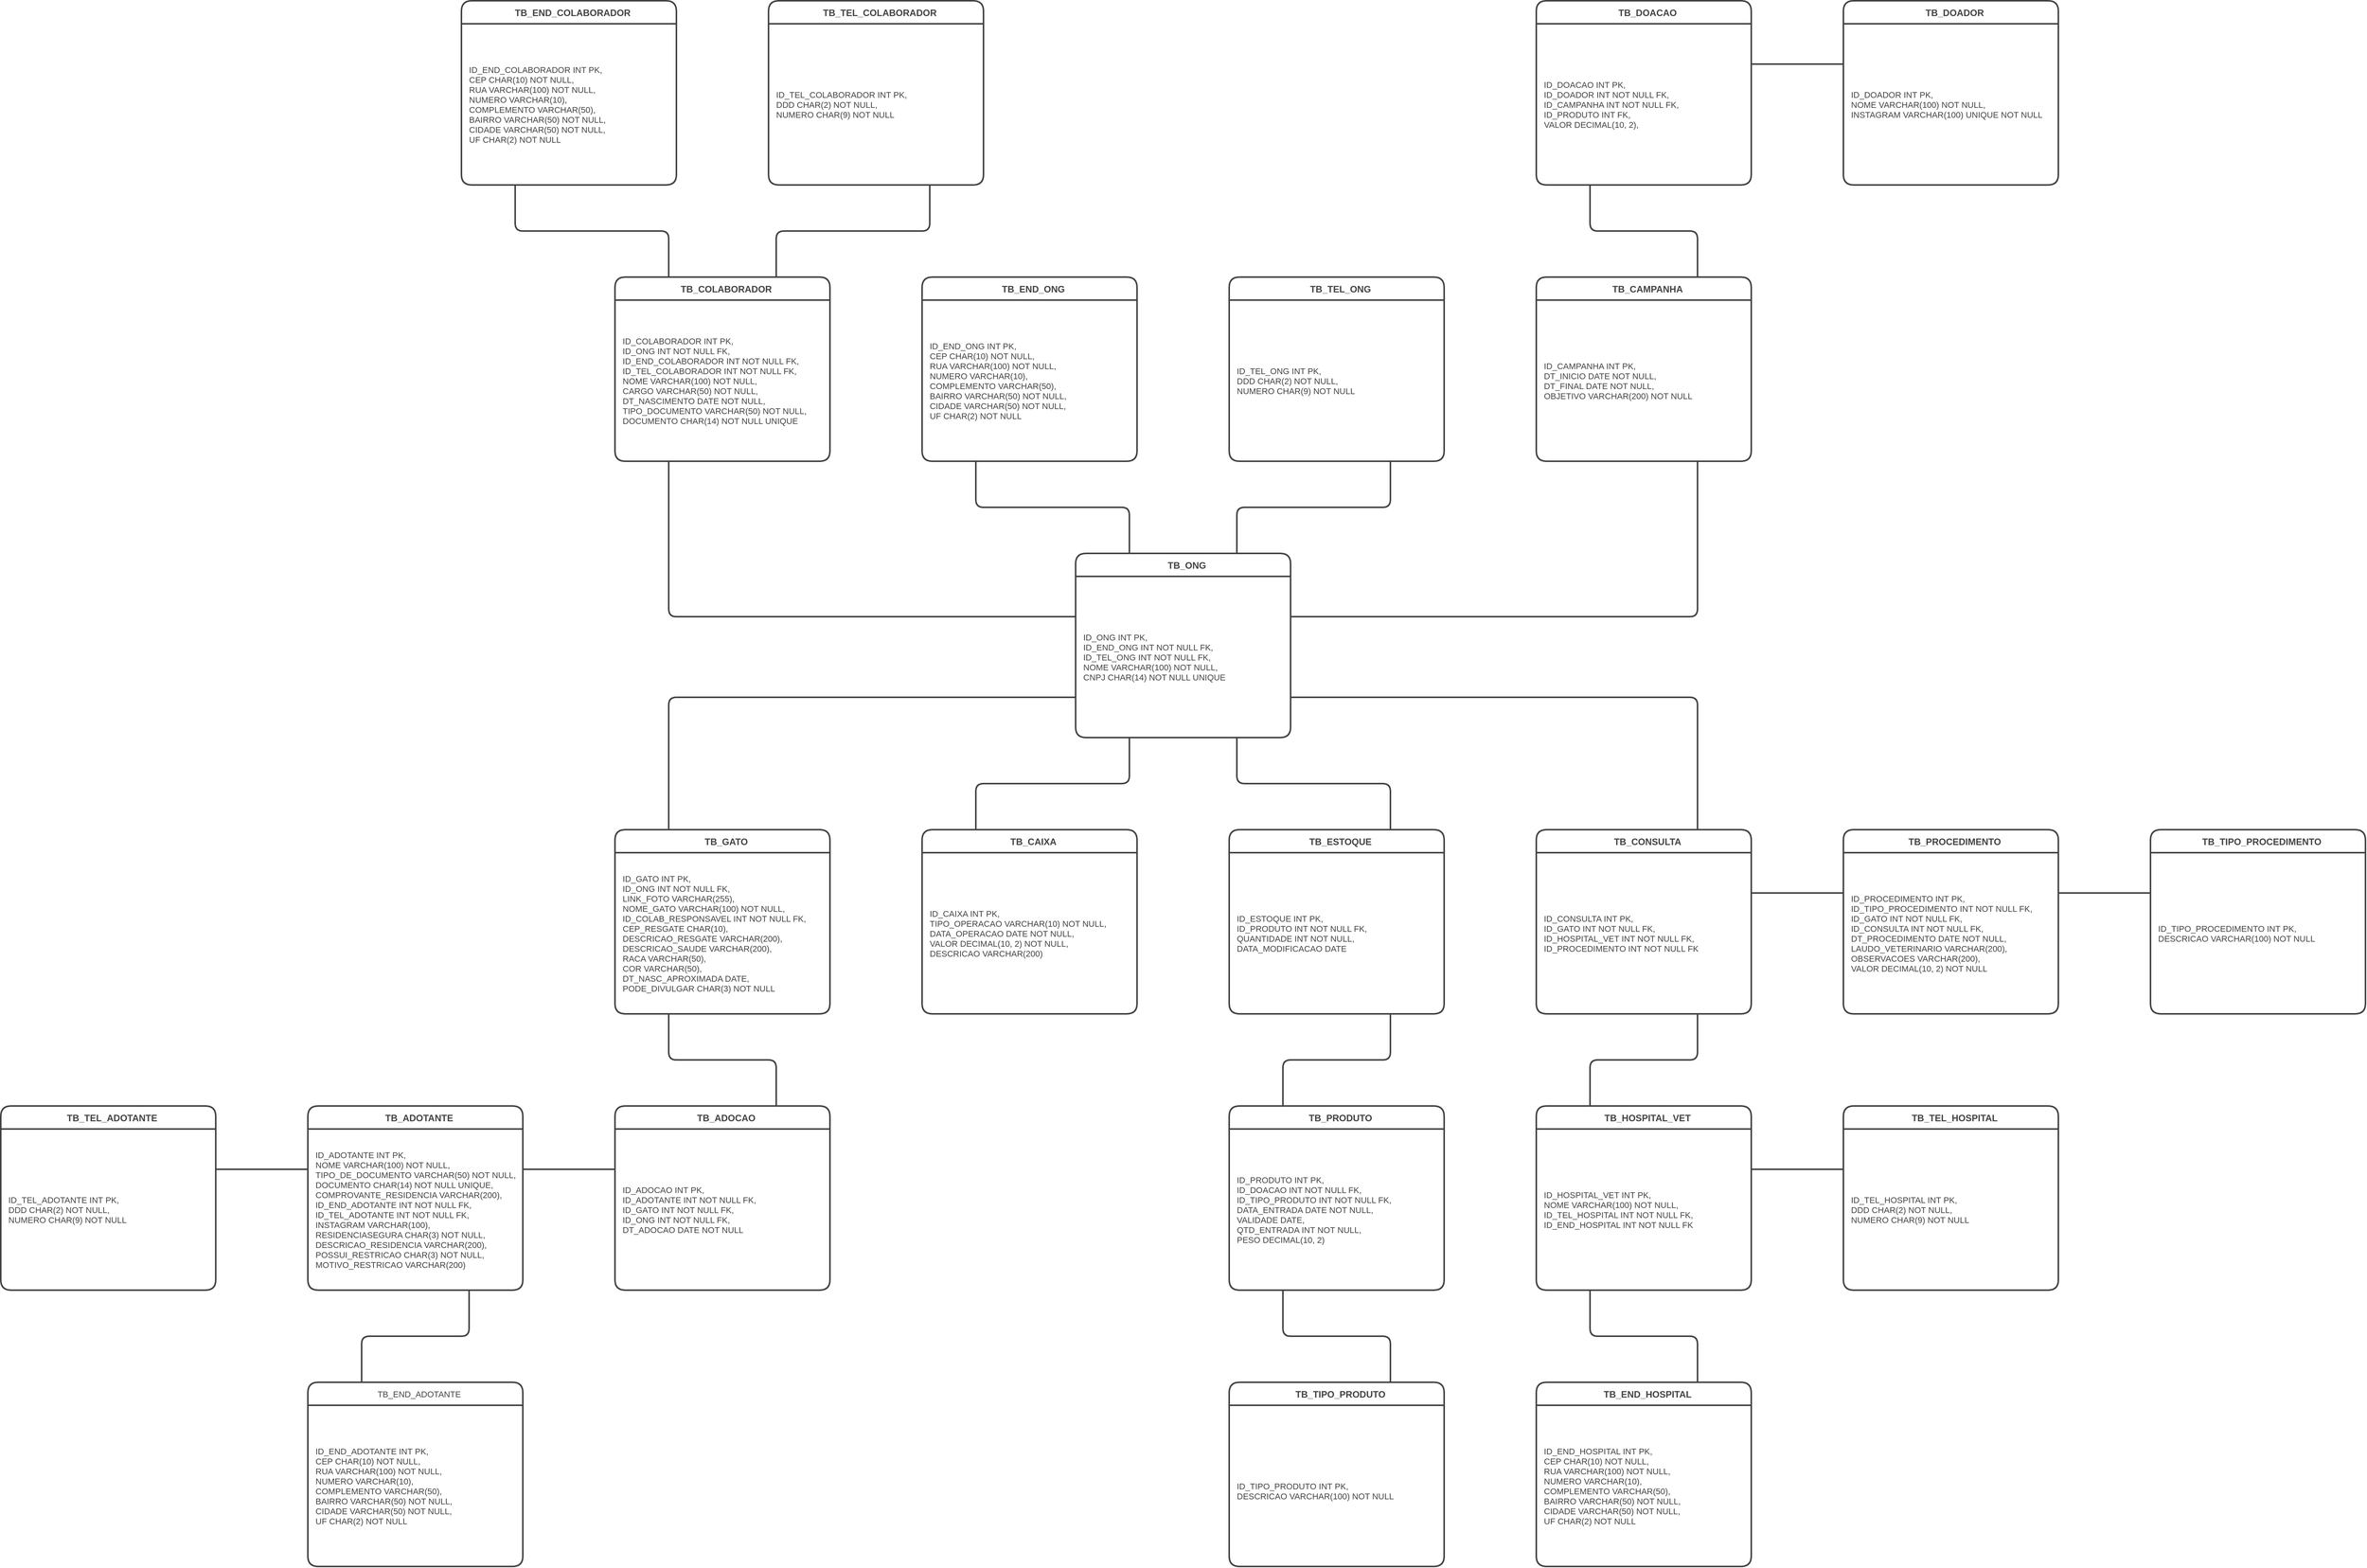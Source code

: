 <mxfile>
    <diagram id="YHvSOUFx3NSuWDXsWDk8" name="Página-1">
        <mxGraphModel dx="4840" dy="2974" grid="1" gridSize="10" guides="1" tooltips="1" connect="1" arrows="1" fold="1" page="1" pageScale="1" pageWidth="1600" pageHeight="900" background="#ffffff" math="0" shadow="0">
            <root>
                <mxCell id="0"/>
                <mxCell id="1" parent="0"/>
                <mxCell id="17" style="edgeStyle=orthogonalEdgeStyle;rounded=1;html=1;exitX=0.75;exitY=0;exitDx=0;exitDy=0;entryX=0.75;entryY=1;entryDx=0;entryDy=0;strokeColor=#424242;strokeWidth=2;fontColor=#424242;endArrow=none;endFill=0;spacing=0;spacingLeft=10;fontSize=11;" parent="1" source="2" target="9" edge="1">
                    <mxGeometry relative="1" as="geometry"/>
                </mxCell>
                <mxCell id="2" value="TB_ONG" style="swimlane;childLayout=stackLayout;horizontal=1;startSize=30;horizontalStack=0;rounded=1;fontSize=12;fontStyle=1;strokeWidth=2;resizeParent=0;resizeLast=1;shadow=0;dashed=0;align=center;fillColor=#FFFFFF;fontColor=#424242;strokeColor=#424242;glass=0;swimlaneLine=1;spacing=0;spacingLeft=10;" parent="1" vertex="1">
                    <mxGeometry x="520" y="400" width="280" height="240" as="geometry"/>
                </mxCell>
                <mxCell id="3" value="ID_ONG INT PK,&#10;  ID_END_ONG INT NOT NULL FK,&#10;  ID_TEL_ONG INT NOT NULL FK,&#10;  NOME VARCHAR(100) NOT NULL,&#10;  CNPJ CHAR(14) NOT NULL UNIQUE" style="align=left;strokeColor=none;fillColor=none;spacingLeft=10;fontSize=11;verticalAlign=middle;resizable=0;rotatable=0;part=1;fontColor=#424242;spacing=0;spacingTop=20;spacingBottom=20;spacingRight=20;" parent="2" vertex="1">
                    <mxGeometry y="30" width="280" height="210" as="geometry"/>
                </mxCell>
                <mxCell id="6" value="TB_END_ONG" style="swimlane;childLayout=stackLayout;horizontal=1;startSize=30;horizontalStack=0;rounded=1;fontSize=12;fontStyle=1;strokeWidth=2;resizeParent=0;resizeLast=1;shadow=0;dashed=0;align=center;fillColor=#FFFFFF;fontColor=#424242;strokeColor=#424242;glass=0;swimlaneLine=1;spacing=0;spacingLeft=10;" parent="1" vertex="1">
                    <mxGeometry x="320" y="40" width="280" height="240" as="geometry"/>
                </mxCell>
                <mxCell id="7" value="  ID_END_ONG INT PK,&#10;  CEP CHAR(10) NOT NULL,&#10;  RUA VARCHAR(100) NOT NULL,&#10;  NUMERO VARCHAR(10),&#10;  COMPLEMENTO VARCHAR(50),&#10;  BAIRRO VARCHAR(50) NOT NULL,&#10;  CIDADE VARCHAR(50) NOT NULL,&#10;  UF CHAR(2) NOT NULL" style="align=left;strokeColor=none;fillColor=none;spacingLeft=10;fontSize=11;verticalAlign=middle;resizable=0;rotatable=0;part=1;fontColor=#424242;spacing=0;spacingTop=20;spacingBottom=20;spacingRight=20;" parent="6" vertex="1">
                    <mxGeometry y="30" width="280" height="210" as="geometry"/>
                </mxCell>
                <mxCell id="8" value="TB_TEL_ONG" style="swimlane;childLayout=stackLayout;horizontal=1;startSize=30;horizontalStack=0;rounded=1;fontSize=12;fontStyle=1;strokeWidth=2;resizeParent=0;resizeLast=1;shadow=0;dashed=0;align=center;fillColor=#FFFFFF;fontColor=#424242;strokeColor=#424242;glass=0;swimlaneLine=1;verticalAlign=middle;spacing=0;spacingLeft=10;" parent="1" vertex="1">
                    <mxGeometry x="720" y="40" width="280" height="240" as="geometry"/>
                </mxCell>
                <mxCell id="9" value="ID_TEL_ONG INT PK,&#10;  DDD CHAR(2) NOT NULL,&#10;  NUMERO CHAR(9) NOT NULL" style="align=left;strokeColor=none;fillColor=none;spacingLeft=10;fontSize=11;verticalAlign=middle;resizable=0;rotatable=0;part=1;fontColor=#424242;spacing=0;spacingTop=20;spacingBottom=20;spacingRight=20;" parent="8" vertex="1">
                    <mxGeometry y="30" width="280" height="210" as="geometry"/>
                </mxCell>
                <mxCell id="25" style="edgeStyle=orthogonalEdgeStyle;rounded=1;html=1;exitX=0.75;exitY=0;exitDx=0;exitDy=0;entryX=0.75;entryY=1;entryDx=0;entryDy=0;strokeColor=#424242;strokeWidth=2;fontColor=#424242;endArrow=none;endFill=0;spacing=0;spacingLeft=10;fontSize=11;" parent="1" source="10" target="13" edge="1">
                    <mxGeometry relative="1" as="geometry"/>
                </mxCell>
                <mxCell id="10" value="TB_COLABORADOR" style="swimlane;childLayout=stackLayout;horizontal=1;startSize=30;horizontalStack=0;rounded=1;fontSize=12;fontStyle=1;strokeWidth=2;resizeParent=0;resizeLast=1;shadow=0;dashed=0;align=center;fillColor=#FFFFFF;fontColor=#424242;strokeColor=#424242;glass=0;swimlaneLine=1;spacing=0;spacingLeft=10;" parent="1" vertex="1">
                    <mxGeometry x="-80" y="40" width="280" height="240" as="geometry"/>
                </mxCell>
                <mxCell id="11" value="ID_COLABORADOR INT PK,&#10;  ID_ONG INT NOT NULL FK,&#10;  ID_END_COLABORADOR INT NOT NULL FK,&#10;  ID_TEL_COLABORADOR INT NOT NULL FK,&#10;  NOME VARCHAR(100) NOT NULL,&#10;  CARGO VARCHAR(50) NOT NULL,&#10;  DT_NASCIMENTO DATE NOT NULL,&#10;  TIPO_DOCUMENTO VARCHAR(50) NOT NULL,&#10;  DOCUMENTO CHAR(14) NOT NULL UNIQUE" style="align=left;strokeColor=none;fillColor=none;spacingLeft=10;fontSize=11;verticalAlign=middle;resizable=0;rotatable=0;part=1;fontColor=#424242;spacing=0;spacingTop=20;spacingBottom=20;spacingRight=20;" parent="10" vertex="1">
                    <mxGeometry y="30" width="280" height="210" as="geometry"/>
                </mxCell>
                <mxCell id="12" value="TB_TEL_COLABORADOR" style="swimlane;childLayout=stackLayout;horizontal=1;startSize=30;horizontalStack=0;rounded=1;fontSize=12;fontStyle=1;strokeWidth=2;resizeParent=0;resizeLast=1;shadow=0;dashed=0;align=center;fillColor=#FFFFFF;fontColor=#424242;strokeColor=#424242;glass=0;swimlaneLine=1;verticalAlign=middle;spacing=0;spacingLeft=10;" parent="1" vertex="1">
                    <mxGeometry x="120" y="-320" width="280" height="240" as="geometry"/>
                </mxCell>
                <mxCell id="13" value="ID_TEL_COLABORADOR INT PK,&#10;  DDD CHAR(2) NOT NULL,&#10;  NUMERO CHAR(9) NOT NULL" style="align=left;strokeColor=none;fillColor=none;spacingLeft=10;fontSize=11;verticalAlign=middle;resizable=0;rotatable=0;part=1;fontColor=#424242;spacing=0;spacingTop=20;spacingBottom=20;spacingRight=20;" parent="12" vertex="1">
                    <mxGeometry y="30" width="280" height="210" as="geometry"/>
                </mxCell>
                <mxCell id="14" value="TB_END_COLABORADOR" style="swimlane;childLayout=stackLayout;horizontal=1;startSize=30;horizontalStack=0;rounded=1;fontSize=12;fontStyle=1;strokeWidth=2;resizeParent=0;resizeLast=1;shadow=0;dashed=0;align=center;fillColor=#FFFFFF;fontColor=#424242;strokeColor=#424242;glass=0;swimlaneLine=1;spacing=0;spacingLeft=10;" parent="1" vertex="1">
                    <mxGeometry x="-280" y="-320" width="280" height="240" as="geometry"/>
                </mxCell>
                <mxCell id="15" value="ID_END_COLABORADOR INT PK,&#10;CEP CHAR(10) NOT NULL,&#10;RUA VARCHAR(100) NOT NULL,&#10;NUMERO VARCHAR(10),&#10;COMPLEMENTO VARCHAR(50),&#10;BAIRRO VARCHAR(50) NOT NULL,&#10;CIDADE VARCHAR(50) NOT NULL,&#10;UF CHAR(2) NOT NULL" style="align=left;strokeColor=none;fillColor=none;spacingLeft=10;fontSize=11;verticalAlign=middle;resizable=0;rotatable=0;part=1;fontColor=#424242;spacing=0;spacingTop=20;spacingBottom=20;spacingRight=20;" parent="14" vertex="1">
                    <mxGeometry y="30" width="280" height="210" as="geometry"/>
                </mxCell>
                <mxCell id="16" style="edgeStyle=orthogonalEdgeStyle;html=1;fontColor=#424242;rounded=1;endArrow=none;endFill=0;strokeColor=#424242;strokeWidth=2;entryX=0.25;entryY=0;entryDx=0;entryDy=0;exitX=0.25;exitY=1;exitDx=0;exitDy=0;spacing=0;spacingLeft=10;fontSize=11;" parent="1" source="7" target="2" edge="1">
                    <mxGeometry relative="1" as="geometry">
                        <mxPoint x="630" y="330" as="targetPoint"/>
                    </mxGeometry>
                </mxCell>
                <mxCell id="19" style="edgeStyle=orthogonalEdgeStyle;rounded=1;html=1;entryX=0;entryY=0.25;entryDx=0;entryDy=0;strokeColor=#424242;strokeWidth=2;fontColor=#424242;endArrow=none;endFill=0;exitX=0.25;exitY=1;exitDx=0;exitDy=0;spacing=0;spacingLeft=10;fontSize=11;" parent="1" source="11" target="3" edge="1">
                    <mxGeometry relative="1" as="geometry">
                        <mxPoint x="30" y="320" as="sourcePoint"/>
                    </mxGeometry>
                </mxCell>
                <mxCell id="30" style="edgeStyle=orthogonalEdgeStyle;rounded=1;html=1;exitX=0.75;exitY=0;exitDx=0;exitDy=0;entryX=0.25;entryY=1;entryDx=0;entryDy=0;strokeColor=#424242;strokeWidth=2;fontColor=#424242;endArrow=none;endFill=0;spacing=0;spacingLeft=10;fontSize=11;" parent="1" source="20" target="27" edge="1">
                    <mxGeometry relative="1" as="geometry"/>
                </mxCell>
                <mxCell id="20" value="TB_CAMPANHA" style="swimlane;childLayout=stackLayout;horizontal=1;startSize=30;horizontalStack=0;rounded=1;fontSize=12;fontStyle=1;strokeWidth=2;resizeParent=0;resizeLast=1;shadow=0;dashed=0;align=center;fillColor=#FFFFFF;fontColor=#424242;strokeColor=#424242;glass=0;swimlaneLine=1;spacing=0;spacingLeft=10;" parent="1" vertex="1">
                    <mxGeometry x="1120" y="40" width="280" height="240" as="geometry"/>
                </mxCell>
                <mxCell id="21" value="ID_CAMPANHA INT PK,&#10;  DT_INICIO DATE NOT NULL,&#10;  DT_FINAL DATE NOT NULL,&#10;  OBJETIVO VARCHAR(200) NOT NULL" style="align=left;strokeColor=none;fillColor=none;spacingLeft=10;fontSize=11;verticalAlign=middle;resizable=0;rotatable=0;part=1;fontColor=#424242;spacing=0;spacingTop=20;spacingBottom=20;spacingRight=20;" parent="20" vertex="1">
                    <mxGeometry y="30" width="280" height="210" as="geometry"/>
                </mxCell>
                <mxCell id="22" style="edgeStyle=orthogonalEdgeStyle;rounded=1;html=1;strokeColor=#424242;strokeWidth=2;fontColor=#424242;endArrow=none;endFill=0;exitX=1;exitY=0.25;exitDx=0;exitDy=0;entryX=0.75;entryY=1;entryDx=0;entryDy=0;spacing=0;spacingLeft=10;fontSize=11;" parent="1" source="3" target="21" edge="1">
                    <mxGeometry relative="1" as="geometry">
                        <mxPoint x="1060" y="320" as="targetPoint"/>
                    </mxGeometry>
                </mxCell>
                <mxCell id="24" style="edgeStyle=orthogonalEdgeStyle;rounded=1;html=1;exitX=0.25;exitY=1;exitDx=0;exitDy=0;entryX=0.25;entryY=0;entryDx=0;entryDy=0;strokeColor=#424242;strokeWidth=2;fontColor=#424242;endArrow=none;endFill=0;spacing=0;spacingLeft=10;fontSize=11;" parent="1" source="15" target="10" edge="1">
                    <mxGeometry relative="1" as="geometry"/>
                </mxCell>
                <mxCell id="26" value="TB_DOACAO" style="swimlane;childLayout=stackLayout;horizontal=1;startSize=30;horizontalStack=0;rounded=1;fontSize=12;fontStyle=1;strokeWidth=2;resizeParent=0;resizeLast=1;shadow=0;dashed=0;align=center;fillColor=#FFFFFF;fontColor=#424242;strokeColor=#424242;glass=0;swimlaneLine=1;spacing=0;spacingLeft=10;" parent="1" vertex="1">
                    <mxGeometry x="1120" y="-320" width="280" height="240" as="geometry"/>
                </mxCell>
                <mxCell id="27" value="ID_DOACAO INT PK,&#10;  ID_DOADOR INT NOT NULL FK,&#10;  ID_CAMPANHA INT NOT NULL FK,&#10;  ID_PRODUTO INT FK,&#10;  VALOR DECIMAL(10, 2)," style="align=left;strokeColor=none;fillColor=none;spacingLeft=10;fontSize=11;verticalAlign=middle;resizable=0;rotatable=0;part=1;fontColor=#424242;spacing=0;spacingTop=20;spacingBottom=20;spacingRight=20;" parent="26" vertex="1">
                    <mxGeometry y="30" width="280" height="210" as="geometry"/>
                </mxCell>
                <mxCell id="28" value="TB_DOADOR" style="swimlane;childLayout=stackLayout;horizontal=1;startSize=30;horizontalStack=0;rounded=1;fontSize=12;fontStyle=1;strokeWidth=2;resizeParent=0;resizeLast=1;shadow=0;dashed=0;align=center;fillColor=#FFFFFF;fontColor=#424242;strokeColor=#424242;glass=0;swimlaneLine=1;spacing=0;spacingLeft=10;" parent="1" vertex="1">
                    <mxGeometry x="1520" y="-320" width="280" height="240" as="geometry"/>
                </mxCell>
                <mxCell id="29" value="ID_DOADOR INT PK,&#10;  NOME VARCHAR(100) NOT NULL,&#10;  INSTAGRAM VARCHAR(100) UNIQUE NOT NULL" style="align=left;strokeColor=none;fillColor=none;spacingLeft=10;fontSize=11;verticalAlign=middle;resizable=0;rotatable=0;part=1;fontColor=#424242;spacing=0;spacingTop=20;spacingBottom=20;spacingRight=20;" parent="28" vertex="1">
                    <mxGeometry y="30" width="280" height="210" as="geometry"/>
                </mxCell>
                <mxCell id="31" style="edgeStyle=orthogonalEdgeStyle;rounded=1;html=1;exitX=1;exitY=0.25;exitDx=0;exitDy=0;entryX=0;entryY=0.25;entryDx=0;entryDy=0;strokeColor=#424242;strokeWidth=2;fontColor=#424242;endArrow=none;endFill=0;spacing=0;spacingLeft=10;fontSize=11;" parent="1" source="27" target="29" edge="1">
                    <mxGeometry relative="1" as="geometry"/>
                </mxCell>
                <mxCell id="32" value="TB_CONSULTA" style="swimlane;childLayout=stackLayout;horizontal=1;startSize=30;horizontalStack=0;rounded=1;fontSize=12;fontStyle=1;strokeWidth=2;resizeParent=0;resizeLast=1;shadow=0;dashed=0;align=center;fillColor=#FFFFFF;fontColor=#424242;strokeColor=#424242;glass=0;swimlaneLine=1;spacing=0;spacingLeft=10;" parent="1" vertex="1">
                    <mxGeometry x="1120" y="760" width="280" height="240" as="geometry"/>
                </mxCell>
                <mxCell id="33" value="ID_CONSULTA INT PK,&#10;  ID_GATO INT NOT NULL FK,&#10;  ID_HOSPITAL_VET INT NOT NULL FK,&#10;  ID_PROCEDIMENTO INT NOT NULL FK" style="align=left;strokeColor=none;fillColor=none;spacingLeft=10;fontSize=11;verticalAlign=middle;resizable=0;rotatable=0;part=1;fontColor=#424242;spacing=0;spacingTop=20;spacingBottom=20;spacingRight=20;" parent="32" vertex="1">
                    <mxGeometry y="30" width="280" height="210" as="geometry"/>
                </mxCell>
                <mxCell id="35" value="TB_ESTOQUE" style="swimlane;childLayout=stackLayout;horizontal=1;startSize=30;horizontalStack=0;rounded=1;fontSize=12;fontStyle=1;strokeWidth=2;resizeParent=0;resizeLast=1;shadow=0;dashed=0;align=center;fillColor=#FFFFFF;fontColor=#424242;strokeColor=#424242;glass=0;swimlaneLine=1;spacing=0;spacingLeft=10;" parent="1" vertex="1">
                    <mxGeometry x="720" y="760" width="280" height="240" as="geometry"/>
                </mxCell>
                <mxCell id="36" value="ID_ESTOQUE INT PK,&#10;  ID_PRODUTO INT NOT NULL FK,&#10;  QUANTIDADE INT NOT NULL,&#10;  DATA_MODIFICACAO DATE" style="align=left;strokeColor=none;fillColor=none;spacingLeft=10;fontSize=11;verticalAlign=middle;resizable=0;rotatable=0;part=1;fontColor=#424242;spacing=0;spacingTop=20;spacingBottom=20;spacingRight=20;" parent="35" vertex="1">
                    <mxGeometry y="30" width="280" height="210" as="geometry"/>
                </mxCell>
                <mxCell id="37" style="edgeStyle=orthogonalEdgeStyle;rounded=1;html=1;exitX=0.75;exitY=1;exitDx=0;exitDy=0;entryX=0.75;entryY=0;entryDx=0;entryDy=0;strokeColor=#424242;strokeWidth=2;fontColor=#424242;endArrow=none;endFill=0;spacing=0;spacingLeft=10;fontSize=11;" parent="1" source="3" target="35" edge="1">
                    <mxGeometry relative="1" as="geometry"/>
                </mxCell>
                <mxCell id="38" value="TB_PRODUTO" style="swimlane;childLayout=stackLayout;horizontal=1;startSize=30;horizontalStack=0;rounded=1;fontSize=12;fontStyle=1;strokeWidth=2;resizeParent=0;resizeLast=1;shadow=0;dashed=0;align=center;fillColor=#FFFFFF;fontColor=#424242;strokeColor=#424242;glass=0;swimlaneLine=1;spacing=0;spacingLeft=10;" parent="1" vertex="1">
                    <mxGeometry x="720" y="1120" width="280" height="240" as="geometry"/>
                </mxCell>
                <mxCell id="39" value="ID_PRODUTO INT PK,&#10;  ID_DOACAO INT NOT NULL FK,&#10;  ID_TIPO_PRODUTO INT NOT NULL FK,&#10;  DATA_ENTRADA DATE NOT NULL,&#10;  VALIDADE DATE,&#10;  QTD_ENTRADA INT NOT NULL,&#10;  PESO DECIMAL(10, 2)" style="align=left;strokeColor=none;fillColor=none;spacingLeft=10;fontSize=11;verticalAlign=middle;resizable=0;rotatable=0;part=1;fontColor=#424242;spacing=0;spacingTop=20;spacingBottom=20;spacingRight=20;" parent="38" vertex="1">
                    <mxGeometry y="30" width="280" height="210" as="geometry"/>
                </mxCell>
                <mxCell id="40" value="TB_TIPO_PRODUTO" style="swimlane;childLayout=stackLayout;horizontal=1;startSize=30;horizontalStack=0;rounded=1;fontSize=12;fontStyle=1;strokeWidth=2;resizeParent=0;resizeLast=1;shadow=0;dashed=0;align=center;fillColor=#FFFFFF;fontColor=#424242;strokeColor=#424242;glass=0;swimlaneLine=1;spacing=0;spacingLeft=10;" parent="1" vertex="1">
                    <mxGeometry x="720" y="1480" width="280" height="240" as="geometry"/>
                </mxCell>
                <mxCell id="41" value="&#10;ID_TIPO_PRODUTO INT PK,&#10;DESCRICAO VARCHAR(100) NOT NULL" style="align=left;strokeColor=none;fillColor=none;spacingLeft=10;fontSize=11;verticalAlign=middle;resizable=0;rotatable=0;part=1;fontColor=#424242;spacing=0;spacingTop=20;spacingBottom=20;spacingRight=20;" parent="40" vertex="1">
                    <mxGeometry y="30" width="280" height="210" as="geometry"/>
                </mxCell>
                <mxCell id="42" style="edgeStyle=orthogonalEdgeStyle;rounded=1;html=1;exitX=0.75;exitY=1;exitDx=0;exitDy=0;entryX=0.25;entryY=0;entryDx=0;entryDy=0;strokeColor=#424242;strokeWidth=2;fontColor=#424242;endArrow=none;endFill=0;spacing=0;spacingLeft=10;fontSize=11;" parent="1" source="36" target="38" edge="1">
                    <mxGeometry relative="1" as="geometry"/>
                </mxCell>
                <mxCell id="43" style="edgeStyle=orthogonalEdgeStyle;rounded=1;html=1;exitX=0.25;exitY=1;exitDx=0;exitDy=0;entryX=0.75;entryY=0;entryDx=0;entryDy=0;strokeColor=#424242;strokeWidth=2;fontColor=#424242;endArrow=none;endFill=0;spacing=0;spacingLeft=10;fontSize=11;" parent="1" source="39" target="40" edge="1">
                    <mxGeometry relative="1" as="geometry"/>
                </mxCell>
                <mxCell id="44" value="TB_PROCEDIMENTO" style="swimlane;childLayout=stackLayout;horizontal=1;startSize=30;horizontalStack=0;rounded=1;fontSize=12;fontStyle=1;strokeWidth=2;resizeParent=0;resizeLast=1;shadow=0;dashed=0;align=center;fillColor=#FFFFFF;fontColor=#424242;strokeColor=#424242;glass=0;swimlaneLine=1;spacing=0;spacingLeft=10;" parent="1" vertex="1">
                    <mxGeometry x="1520" y="760" width="280" height="240" as="geometry"/>
                </mxCell>
                <mxCell id="45" value=" ID_PROCEDIMENTO INT PK,&#10;  ID_TIPO_PROCEDIMENTO INT NOT NULL FK,&#10;  ID_GATO INT NOT NULL FK,&#10;  ID_CONSULTA INT NOT NULL FK,&#10;  DT_PROCEDIMENTO DATE NOT NULL,&#10;  LAUDO_VETERINARIO VARCHAR(200),&#10;  OBSERVACOES VARCHAR(200),&#10;  VALOR DECIMAL(10, 2) NOT NULL" style="align=left;strokeColor=none;fillColor=none;spacingLeft=10;fontSize=11;verticalAlign=middle;resizable=0;rotatable=0;part=1;fontColor=#424242;spacing=0;spacingTop=20;spacingBottom=20;spacingRight=20;" parent="44" vertex="1">
                    <mxGeometry y="30" width="280" height="210" as="geometry"/>
                </mxCell>
                <mxCell id="46" value="TB_TIPO_PROCEDIMENTO" style="swimlane;childLayout=stackLayout;horizontal=1;startSize=30;horizontalStack=0;rounded=1;fontSize=12;fontStyle=1;strokeWidth=2;resizeParent=0;resizeLast=1;shadow=0;dashed=0;align=center;fillColor=#FFFFFF;fontColor=#424242;strokeColor=#424242;glass=0;swimlaneLine=1;spacing=0;spacingLeft=10;" parent="1" vertex="1">
                    <mxGeometry x="1920" y="760" width="280" height="240" as="geometry"/>
                </mxCell>
                <mxCell id="47" value="ID_TIPO_PROCEDIMENTO INT PK,&#10;  DESCRICAO VARCHAR(100) NOT NULL" style="align=left;strokeColor=none;fillColor=none;spacingLeft=10;fontSize=11;verticalAlign=middle;resizable=0;rotatable=0;part=1;fontColor=#424242;spacing=0;spacingTop=20;spacingBottom=20;spacingRight=20;" parent="46" vertex="1">
                    <mxGeometry y="30" width="280" height="210" as="geometry"/>
                </mxCell>
                <mxCell id="48" value="TB_HOSPITAL_VET" style="swimlane;childLayout=stackLayout;horizontal=1;startSize=30;horizontalStack=0;rounded=1;fontSize=12;fontStyle=1;strokeWidth=2;resizeParent=0;resizeLast=1;shadow=0;dashed=0;align=center;fillColor=#FFFFFF;fontColor=#424242;strokeColor=#424242;glass=0;swimlaneLine=1;spacing=0;spacingLeft=10;" parent="1" vertex="1">
                    <mxGeometry x="1120" y="1120" width="280" height="240" as="geometry"/>
                </mxCell>
                <mxCell id="49" value="ID_HOSPITAL_VET INT PK,&#10;  NOME VARCHAR(100) NOT NULL,&#10;  ID_TEL_HOSPITAL INT NOT NULL FK,&#10;  ID_END_HOSPITAL INT NOT NULL FK" style="align=left;strokeColor=none;fillColor=none;spacingLeft=10;fontSize=11;verticalAlign=middle;resizable=0;rotatable=0;part=1;fontColor=#424242;spacing=0;spacingTop=20;spacingBottom=20;spacingRight=20;" parent="48" vertex="1">
                    <mxGeometry y="30" width="280" height="210" as="geometry"/>
                </mxCell>
                <mxCell id="50" value="TB_TEL_HOSPITAL" style="swimlane;childLayout=stackLayout;horizontal=1;startSize=30;horizontalStack=0;rounded=1;fontSize=12;fontStyle=1;strokeWidth=2;resizeParent=0;resizeLast=1;shadow=0;dashed=0;align=center;fillColor=#FFFFFF;fontColor=#424242;strokeColor=#424242;glass=0;swimlaneLine=1;spacing=0;spacingLeft=10;" parent="1" vertex="1">
                    <mxGeometry x="1520" y="1120" width="280" height="240" as="geometry"/>
                </mxCell>
                <mxCell id="51" value="ID_TEL_HOSPITAL INT PK,&#10;  DDD CHAR(2) NOT NULL,&#10;  NUMERO CHAR(9) NOT NULL" style="align=left;strokeColor=none;fillColor=none;spacingLeft=10;fontSize=11;verticalAlign=middle;resizable=0;rotatable=0;part=1;fontColor=#424242;spacing=0;spacingTop=20;spacingBottom=20;spacingRight=20;" parent="50" vertex="1">
                    <mxGeometry y="30" width="280" height="210" as="geometry"/>
                </mxCell>
                <mxCell id="52" value="TB_END_HOSPITAL" style="swimlane;childLayout=stackLayout;horizontal=1;startSize=30;horizontalStack=0;rounded=1;fontSize=12;fontStyle=1;strokeWidth=2;resizeParent=0;resizeLast=1;shadow=0;dashed=0;align=center;fillColor=#FFFFFF;fontColor=#424242;strokeColor=#424242;glass=0;swimlaneLine=1;spacing=0;spacingLeft=10;" parent="1" vertex="1">
                    <mxGeometry x="1120" y="1480" width="280" height="240" as="geometry"/>
                </mxCell>
                <mxCell id="53" value="ID_END_HOSPITAL INT PK,&#10;  CEP CHAR(10) NOT NULL,&#10;  RUA VARCHAR(100) NOT NULL,&#10;  NUMERO VARCHAR(10),&#10;  COMPLEMENTO VARCHAR(50),&#10;  BAIRRO VARCHAR(50) NOT NULL,&#10;  CIDADE VARCHAR(50) NOT NULL,&#10;  UF CHAR(2) NOT NULL" style="align=left;strokeColor=none;fillColor=none;spacingLeft=10;fontSize=11;verticalAlign=middle;resizable=0;rotatable=0;part=1;fontColor=#424242;spacing=0;spacingTop=20;spacingBottom=20;spacingRight=20;" parent="52" vertex="1">
                    <mxGeometry y="30" width="280" height="210" as="geometry"/>
                </mxCell>
                <mxCell id="54" style="edgeStyle=orthogonalEdgeStyle;rounded=1;html=1;exitX=1;exitY=0.25;exitDx=0;exitDy=0;entryX=0;entryY=0.25;entryDx=0;entryDy=0;strokeColor=#424242;strokeWidth=2;fontColor=#424242;endArrow=none;endFill=0;spacing=0;spacingLeft=10;fontSize=11;" parent="1" source="33" target="45" edge="1">
                    <mxGeometry relative="1" as="geometry"/>
                </mxCell>
                <mxCell id="56" style="edgeStyle=orthogonalEdgeStyle;rounded=1;html=1;exitX=1;exitY=0.25;exitDx=0;exitDy=0;entryX=0;entryY=0.25;entryDx=0;entryDy=0;strokeColor=#424242;strokeWidth=2;fontColor=#424242;endArrow=none;endFill=0;spacing=0;spacingLeft=10;fontSize=11;" parent="1" source="45" target="47" edge="1">
                    <mxGeometry relative="1" as="geometry"/>
                </mxCell>
                <mxCell id="58" style="edgeStyle=orthogonalEdgeStyle;rounded=1;html=1;exitX=0.25;exitY=1;exitDx=0;exitDy=0;entryX=0.75;entryY=0;entryDx=0;entryDy=0;strokeColor=#424242;strokeWidth=2;fontColor=#424242;endArrow=none;endFill=0;spacing=0;spacingLeft=10;fontSize=11;" parent="1" source="49" target="52" edge="1">
                    <mxGeometry relative="1" as="geometry"/>
                </mxCell>
                <mxCell id="59" value="TB_GATO" style="swimlane;childLayout=stackLayout;horizontal=1;startSize=30;horizontalStack=0;rounded=1;fontSize=12;fontStyle=1;strokeWidth=2;resizeParent=0;resizeLast=1;shadow=0;dashed=0;align=center;fillColor=#FFFFFF;fontColor=#424242;strokeColor=#424242;glass=0;swimlaneLine=1;spacing=0;spacingLeft=10;" parent="1" vertex="1">
                    <mxGeometry x="-80" y="760" width="280" height="240" as="geometry"/>
                </mxCell>
                <mxCell id="60" value="ID_GATO INT PK,&#10;  ID_ONG INT NOT NULL FK,&#10;  LINK_FOTO VARCHAR(255),&#10;  NOME_GATO VARCHAR(100) NOT NULL,&#10;  ID_COLAB_RESPONSAVEL INT NOT NULL FK,&#10;  CEP_RESGATE CHAR(10),&#10;  DESCRICAO_RESGATE VARCHAR(200),&#10;  DESCRICAO_SAUDE VARCHAR(200),&#10;  RACA VARCHAR(50),&#10;  COR VARCHAR(50),&#10;  DT_NASC_APROXIMADA DATE,&#10;  PODE_DIVULGAR CHAR(3) NOT NULL" style="align=left;strokeColor=none;fillColor=none;spacingLeft=10;fontSize=11;verticalAlign=middle;resizable=0;rotatable=0;part=1;fontColor=#424242;spacing=0;spacingTop=20;spacingBottom=20;spacingRight=20;" parent="59" vertex="1">
                    <mxGeometry y="30" width="280" height="210" as="geometry"/>
                </mxCell>
                <mxCell id="73" style="edgeStyle=orthogonalEdgeStyle;rounded=1;html=1;exitX=0.25;exitY=0;exitDx=0;exitDy=0;entryX=0.25;entryY=1;entryDx=0;entryDy=0;strokeColor=#424242;strokeWidth=2;fontColor=#424242;endArrow=none;endFill=0;spacing=0;spacingLeft=10;fontSize=11;" parent="1" source="62" target="3" edge="1">
                    <mxGeometry relative="1" as="geometry"/>
                </mxCell>
                <mxCell id="62" value="TB_CAIXA" style="swimlane;childLayout=stackLayout;horizontal=1;startSize=30;horizontalStack=0;rounded=1;fontSize=12;fontStyle=1;strokeWidth=2;resizeParent=0;resizeLast=1;shadow=0;dashed=0;align=center;fillColor=#FFFFFF;fontColor=#424242;strokeColor=#424242;glass=0;swimlaneLine=1;spacing=0;spacingLeft=10;" parent="1" vertex="1">
                    <mxGeometry x="320" y="760" width="280" height="240" as="geometry"/>
                </mxCell>
                <mxCell id="63" value="ID_CAIXA INT PK,&#10;  TIPO_OPERACAO VARCHAR(10) NOT NULL,&#10;  DATA_OPERACAO DATE NOT NULL,&#10;  VALOR DECIMAL(10, 2) NOT NULL,&#10;  DESCRICAO VARCHAR(200)" style="align=left;strokeColor=none;fillColor=none;spacingLeft=10;fontSize=11;verticalAlign=middle;resizable=0;rotatable=0;part=1;fontColor=#424242;spacing=0;spacingTop=20;spacingBottom=20;spacingRight=20;" parent="62" vertex="1">
                    <mxGeometry y="30" width="280" height="210" as="geometry"/>
                </mxCell>
                <mxCell id="70" style="edgeStyle=orthogonalEdgeStyle;rounded=1;html=1;exitX=1;exitY=0.75;exitDx=0;exitDy=0;entryX=0.75;entryY=0;entryDx=0;entryDy=0;strokeColor=#424242;strokeWidth=2;fontColor=#424242;endArrow=none;endFill=0;spacing=0;spacingLeft=10;fontSize=11;" parent="1" source="3" target="32" edge="1">
                    <mxGeometry relative="1" as="geometry"/>
                </mxCell>
                <mxCell id="71" style="edgeStyle=orthogonalEdgeStyle;rounded=1;html=1;exitX=0.75;exitY=1;exitDx=0;exitDy=0;entryX=0.25;entryY=0;entryDx=0;entryDy=0;strokeColor=#424242;strokeWidth=2;fontColor=#424242;endArrow=none;endFill=0;spacing=0;spacingLeft=10;fontSize=11;" parent="1" source="33" target="48" edge="1">
                    <mxGeometry relative="1" as="geometry"/>
                </mxCell>
                <mxCell id="72" style="edgeStyle=orthogonalEdgeStyle;rounded=1;html=1;exitX=1;exitY=0.25;exitDx=0;exitDy=0;entryX=0;entryY=0.25;entryDx=0;entryDy=0;strokeColor=#424242;strokeWidth=2;fontColor=#424242;endArrow=none;endFill=0;spacing=0;spacingLeft=10;fontSize=11;" parent="1" source="49" target="51" edge="1">
                    <mxGeometry relative="1" as="geometry"/>
                </mxCell>
                <mxCell id="74" style="edgeStyle=orthogonalEdgeStyle;rounded=1;html=1;exitX=0;exitY=0.75;exitDx=0;exitDy=0;entryX=0.25;entryY=0;entryDx=0;entryDy=0;strokeColor=#424242;strokeWidth=2;fontColor=#424242;endArrow=none;endFill=0;spacing=0;spacingLeft=10;fontSize=11;" parent="1" source="3" target="59" edge="1">
                    <mxGeometry relative="1" as="geometry"/>
                </mxCell>
                <mxCell id="75" value="TB_ADOCAO" style="swimlane;childLayout=stackLayout;horizontal=1;startSize=30;horizontalStack=0;rounded=1;fontSize=12;fontStyle=1;strokeWidth=2;resizeParent=0;resizeLast=1;shadow=0;dashed=0;align=center;fillColor=#FFFFFF;fontColor=#424242;strokeColor=#424242;glass=0;swimlaneLine=1;spacing=0;spacingLeft=10;" parent="1" vertex="1">
                    <mxGeometry x="-80" y="1120" width="280" height="240" as="geometry"/>
                </mxCell>
                <mxCell id="76" value=" ID_ADOCAO INT PK,&#10;  ID_ADOTANTE INT NOT NULL FK,&#10;  ID_GATO INT NOT NULL FK,&#10;  ID_ONG INT NOT NULL FK,&#10;  DT_ADOCAO DATE NOT NULL" style="align=left;strokeColor=none;fillColor=none;spacingLeft=10;fontSize=11;verticalAlign=middle;resizable=0;rotatable=0;part=1;fontColor=#424242;spacing=0;spacingTop=20;spacingBottom=20;spacingRight=20;" parent="75" vertex="1">
                    <mxGeometry y="30" width="280" height="210" as="geometry"/>
                </mxCell>
                <mxCell id="77" value="TB_ADOTANTE" style="swimlane;childLayout=stackLayout;horizontal=1;startSize=30;horizontalStack=0;rounded=1;fontSize=12;fontStyle=1;strokeWidth=2;resizeParent=0;resizeLast=1;shadow=0;dashed=0;align=center;fillColor=#FFFFFF;fontColor=#424242;strokeColor=#424242;glass=0;swimlaneLine=1;spacing=0;spacingLeft=10;" parent="1" vertex="1">
                    <mxGeometry x="-480" y="1120" width="280" height="240" as="geometry"/>
                </mxCell>
                <mxCell id="78" value="ID_ADOTANTE INT PK,&#10;  NOME VARCHAR(100) NOT NULL,&#10;  TIPO_DE_DOCUMENTO VARCHAR(50) NOT NULL,&#10;  DOCUMENTO CHAR(14) NOT NULL UNIQUE,&#10;  COMPROVANTE_RESIDENCIA VARCHAR(200),&#10;  ID_END_ADOTANTE INT NOT NULL FK,&#10;  ID_TEL_ADOTANTE INT NOT NULL FK,&#10;  INSTAGRAM VARCHAR(100),&#10;  RESIDENCIASEGURA CHAR(3) NOT NULL,&#10;  DESCRICAO_RESIDENCIA VARCHAR(200),&#10;  POSSUI_RESTRICAO CHAR(3) NOT NULL,&#10;  MOTIVO_RESTRICAO VARCHAR(200)" style="align=left;strokeColor=none;fillColor=none;spacingLeft=10;fontSize=11;verticalAlign=middle;resizable=0;rotatable=0;part=1;fontColor=#424242;spacing=0;spacingTop=20;spacingBottom=20;spacingRight=20;" parent="77" vertex="1">
                    <mxGeometry y="30" width="280" height="210" as="geometry"/>
                </mxCell>
                <mxCell id="79" value="TB_END_ADOTANTE" style="swimlane;childLayout=stackLayout;horizontal=1;startSize=30;horizontalStack=0;rounded=1;fontSize=11;fontStyle=0;strokeWidth=2;resizeParent=0;resizeLast=1;shadow=0;dashed=0;align=center;fillColor=#FFFFFF;fontColor=#424242;strokeColor=#424242;glass=0;swimlaneLine=1;spacing=0;spacingLeft=10;" parent="1" vertex="1">
                    <mxGeometry x="-480" y="1480" width="280" height="240" as="geometry"/>
                </mxCell>
                <mxCell id="80" value="  ID_END_ADOTANTE INT PK,&#10;  CEP CHAR(10) NOT NULL,&#10;  RUA VARCHAR(100) NOT NULL,&#10;  NUMERO VARCHAR(10),&#10;  COMPLEMENTO VARCHAR(50),&#10;  BAIRRO VARCHAR(50) NOT NULL,&#10;  CIDADE VARCHAR(50) NOT NULL,&#10;  UF CHAR(2) NOT NULL" style="align=left;strokeColor=none;fillColor=none;spacingLeft=10;fontSize=11;verticalAlign=middle;resizable=0;rotatable=0;part=1;fontColor=#424242;spacing=0;spacingTop=20;spacingBottom=20;spacingRight=20;" parent="79" vertex="1">
                    <mxGeometry y="30" width="280" height="210" as="geometry"/>
                </mxCell>
                <mxCell id="81" value="TB_TEL_ADOTANTE" style="swimlane;childLayout=stackLayout;horizontal=1;startSize=30;horizontalStack=0;rounded=1;fontSize=12;fontStyle=1;strokeWidth=2;resizeParent=0;resizeLast=1;shadow=0;dashed=0;align=center;fillColor=#FFFFFF;fontColor=#424242;strokeColor=#424242;glass=0;swimlaneLine=1;spacing=0;spacingLeft=10;" parent="1" vertex="1">
                    <mxGeometry x="-880" y="1120" width="280" height="240" as="geometry"/>
                </mxCell>
                <mxCell id="82" value="ID_TEL_ADOTANTE INT PK,&#10;  DDD CHAR(2) NOT NULL,&#10;  NUMERO CHAR(9) NOT NULL" style="align=left;strokeColor=none;fillColor=none;spacingLeft=10;fontSize=11;verticalAlign=middle;resizable=0;rotatable=0;part=1;fontColor=#424242;spacing=0;spacingTop=20;spacingBottom=20;spacingRight=20;" parent="81" vertex="1">
                    <mxGeometry y="30" width="280" height="210" as="geometry"/>
                </mxCell>
                <mxCell id="83" style="edgeStyle=orthogonalEdgeStyle;rounded=1;html=1;exitX=0.25;exitY=1;exitDx=0;exitDy=0;entryX=0.75;entryY=0;entryDx=0;entryDy=0;strokeColor=#424242;strokeWidth=2;fontColor=#424242;endArrow=none;endFill=0;spacing=0;spacingLeft=10;fontSize=11;" parent="1" source="60" target="75" edge="1">
                    <mxGeometry relative="1" as="geometry"/>
                </mxCell>
                <mxCell id="84" style="edgeStyle=orthogonalEdgeStyle;rounded=1;html=1;exitX=0;exitY=0.25;exitDx=0;exitDy=0;entryX=1;entryY=0.25;entryDx=0;entryDy=0;strokeColor=#424242;strokeWidth=2;fontColor=#424242;endArrow=none;endFill=0;spacing=0;spacingLeft=10;fontSize=11;" parent="1" source="76" target="78" edge="1">
                    <mxGeometry relative="1" as="geometry"/>
                </mxCell>
                <mxCell id="85" style="edgeStyle=orthogonalEdgeStyle;rounded=1;html=1;exitX=0;exitY=0.25;exitDx=0;exitDy=0;entryX=1;entryY=0.25;entryDx=0;entryDy=0;strokeColor=#424242;strokeWidth=2;fontColor=#424242;endArrow=none;endFill=0;spacing=0;spacingLeft=10;fontSize=11;" parent="1" source="78" target="82" edge="1">
                    <mxGeometry relative="1" as="geometry"/>
                </mxCell>
                <mxCell id="87" style="edgeStyle=orthogonalEdgeStyle;rounded=1;html=1;exitX=0.75;exitY=1;exitDx=0;exitDy=0;entryX=0.25;entryY=0;entryDx=0;entryDy=0;strokeColor=#424242;strokeWidth=2;fontColor=#424242;endArrow=none;endFill=0;spacing=0;spacingLeft=10;fontSize=11;" parent="1" source="78" target="79" edge="1">
                    <mxGeometry relative="1" as="geometry"/>
                </mxCell>
            </root>
        </mxGraphModel>
    </diagram>
</mxfile>